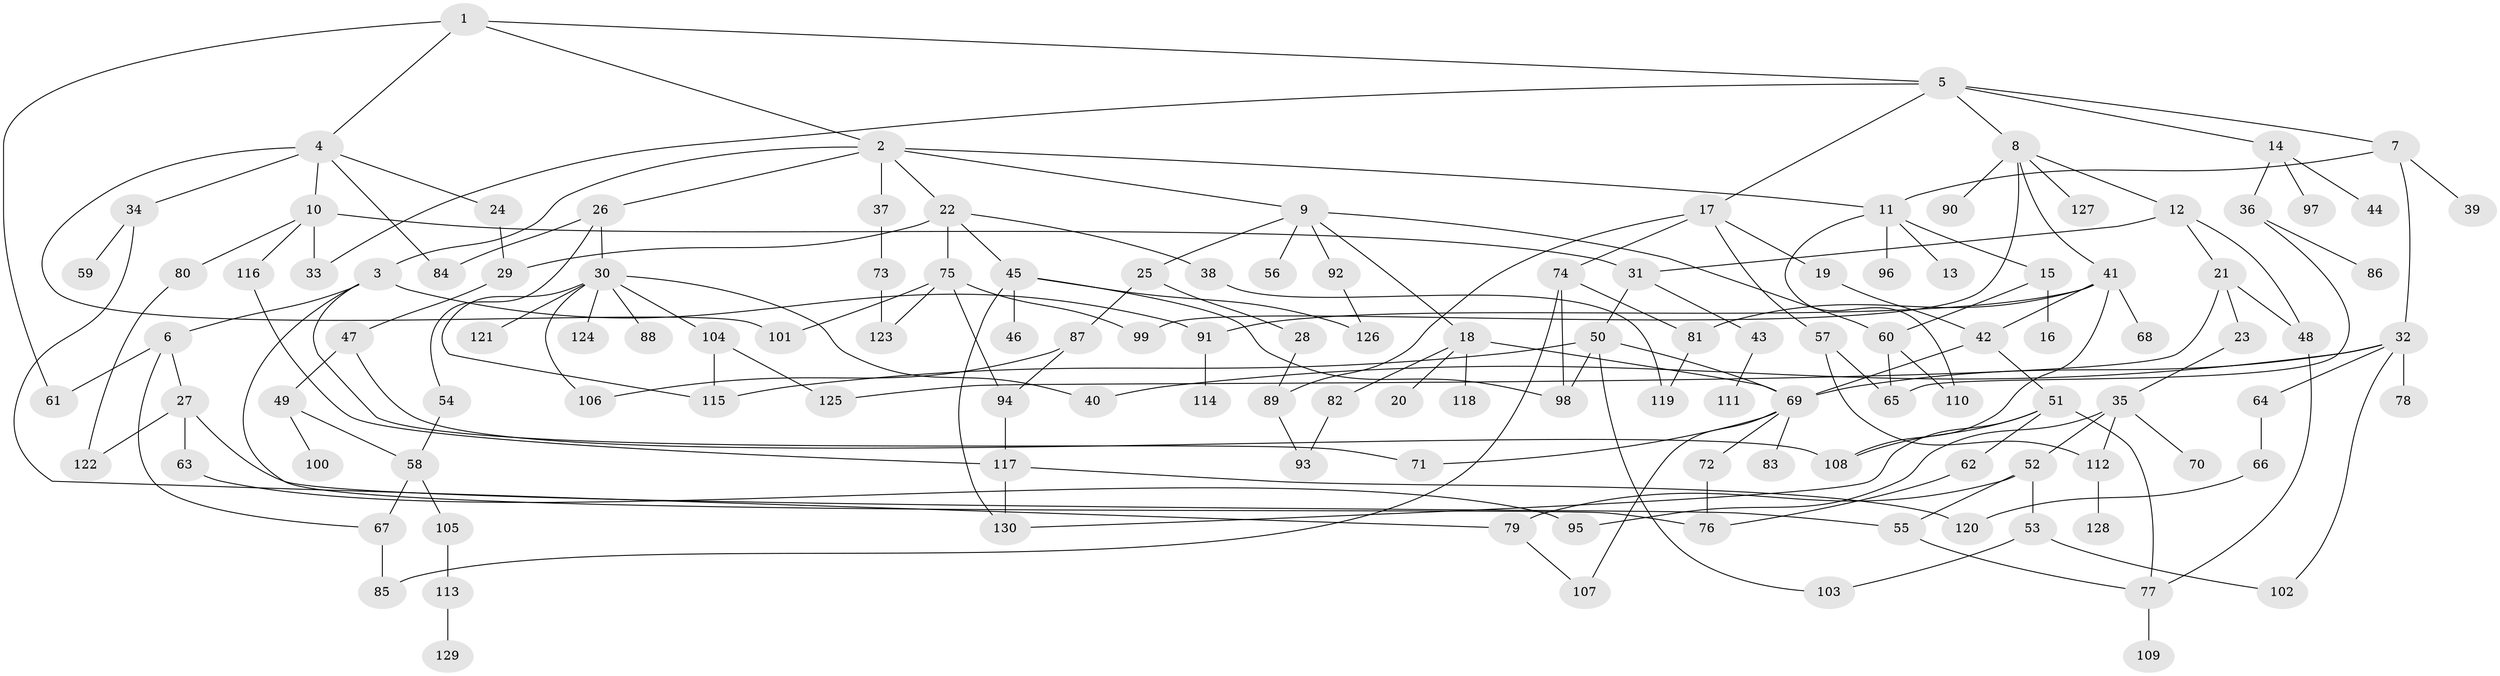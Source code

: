 // coarse degree distribution, {4: 0.15730337078651685, 10: 0.011235955056179775, 6: 0.06741573033707865, 8: 0.0449438202247191, 5: 0.06741573033707865, 3: 0.1348314606741573, 2: 0.2696629213483146, 1: 0.2247191011235955, 7: 0.02247191011235955}
// Generated by graph-tools (version 1.1) at 2025/51/02/27/25 19:51:38]
// undirected, 130 vertices, 183 edges
graph export_dot {
graph [start="1"]
  node [color=gray90,style=filled];
  1;
  2;
  3;
  4;
  5;
  6;
  7;
  8;
  9;
  10;
  11;
  12;
  13;
  14;
  15;
  16;
  17;
  18;
  19;
  20;
  21;
  22;
  23;
  24;
  25;
  26;
  27;
  28;
  29;
  30;
  31;
  32;
  33;
  34;
  35;
  36;
  37;
  38;
  39;
  40;
  41;
  42;
  43;
  44;
  45;
  46;
  47;
  48;
  49;
  50;
  51;
  52;
  53;
  54;
  55;
  56;
  57;
  58;
  59;
  60;
  61;
  62;
  63;
  64;
  65;
  66;
  67;
  68;
  69;
  70;
  71;
  72;
  73;
  74;
  75;
  76;
  77;
  78;
  79;
  80;
  81;
  82;
  83;
  84;
  85;
  86;
  87;
  88;
  89;
  90;
  91;
  92;
  93;
  94;
  95;
  96;
  97;
  98;
  99;
  100;
  101;
  102;
  103;
  104;
  105;
  106;
  107;
  108;
  109;
  110;
  111;
  112;
  113;
  114;
  115;
  116;
  117;
  118;
  119;
  120;
  121;
  122;
  123;
  124;
  125;
  126;
  127;
  128;
  129;
  130;
  1 -- 2;
  1 -- 4;
  1 -- 5;
  1 -- 61;
  2 -- 3;
  2 -- 9;
  2 -- 11;
  2 -- 22;
  2 -- 26;
  2 -- 37;
  3 -- 6;
  3 -- 91;
  3 -- 76;
  3 -- 71;
  4 -- 10;
  4 -- 24;
  4 -- 34;
  4 -- 84;
  4 -- 101;
  5 -- 7;
  5 -- 8;
  5 -- 14;
  5 -- 17;
  5 -- 33;
  6 -- 27;
  6 -- 61;
  6 -- 67;
  7 -- 32;
  7 -- 39;
  7 -- 11;
  8 -- 12;
  8 -- 41;
  8 -- 90;
  8 -- 127;
  8 -- 99;
  9 -- 18;
  9 -- 25;
  9 -- 56;
  9 -- 92;
  9 -- 60;
  10 -- 80;
  10 -- 116;
  10 -- 31;
  10 -- 33;
  11 -- 13;
  11 -- 15;
  11 -- 96;
  11 -- 110;
  12 -- 21;
  12 -- 31;
  12 -- 48;
  14 -- 36;
  14 -- 44;
  14 -- 97;
  15 -- 16;
  15 -- 60;
  17 -- 19;
  17 -- 57;
  17 -- 74;
  17 -- 89;
  18 -- 20;
  18 -- 82;
  18 -- 118;
  18 -- 69;
  19 -- 42;
  21 -- 23;
  21 -- 125;
  21 -- 48;
  22 -- 38;
  22 -- 45;
  22 -- 75;
  22 -- 29;
  23 -- 35;
  24 -- 29;
  25 -- 28;
  25 -- 87;
  26 -- 30;
  26 -- 54;
  26 -- 84;
  27 -- 55;
  27 -- 63;
  27 -- 122;
  28 -- 89;
  29 -- 47;
  30 -- 40;
  30 -- 88;
  30 -- 104;
  30 -- 106;
  30 -- 121;
  30 -- 124;
  30 -- 115;
  31 -- 43;
  31 -- 50;
  32 -- 64;
  32 -- 69;
  32 -- 78;
  32 -- 40;
  32 -- 102;
  34 -- 59;
  34 -- 79;
  35 -- 52;
  35 -- 70;
  35 -- 95;
  35 -- 112;
  36 -- 65;
  36 -- 86;
  37 -- 73;
  38 -- 119;
  41 -- 42;
  41 -- 68;
  41 -- 81;
  41 -- 108;
  41 -- 91;
  42 -- 51;
  42 -- 69;
  43 -- 111;
  45 -- 46;
  45 -- 98;
  45 -- 126;
  45 -- 130;
  47 -- 49;
  47 -- 108;
  48 -- 77;
  49 -- 58;
  49 -- 100;
  50 -- 115;
  50 -- 98;
  50 -- 69;
  50 -- 103;
  51 -- 62;
  51 -- 108;
  51 -- 130;
  51 -- 77;
  52 -- 53;
  52 -- 79;
  52 -- 55;
  53 -- 102;
  53 -- 103;
  54 -- 58;
  55 -- 77;
  57 -- 112;
  57 -- 65;
  58 -- 67;
  58 -- 105;
  60 -- 65;
  60 -- 110;
  62 -- 76;
  63 -- 95;
  64 -- 66;
  66 -- 120;
  67 -- 85;
  69 -- 71;
  69 -- 72;
  69 -- 83;
  69 -- 107;
  72 -- 76;
  73 -- 123;
  74 -- 81;
  74 -- 85;
  74 -- 98;
  75 -- 94;
  75 -- 99;
  75 -- 101;
  75 -- 123;
  77 -- 109;
  79 -- 107;
  80 -- 122;
  81 -- 119;
  82 -- 93;
  87 -- 94;
  87 -- 106;
  89 -- 93;
  91 -- 114;
  92 -- 126;
  94 -- 117;
  104 -- 125;
  104 -- 115;
  105 -- 113;
  112 -- 128;
  113 -- 129;
  116 -- 117;
  117 -- 120;
  117 -- 130;
}
